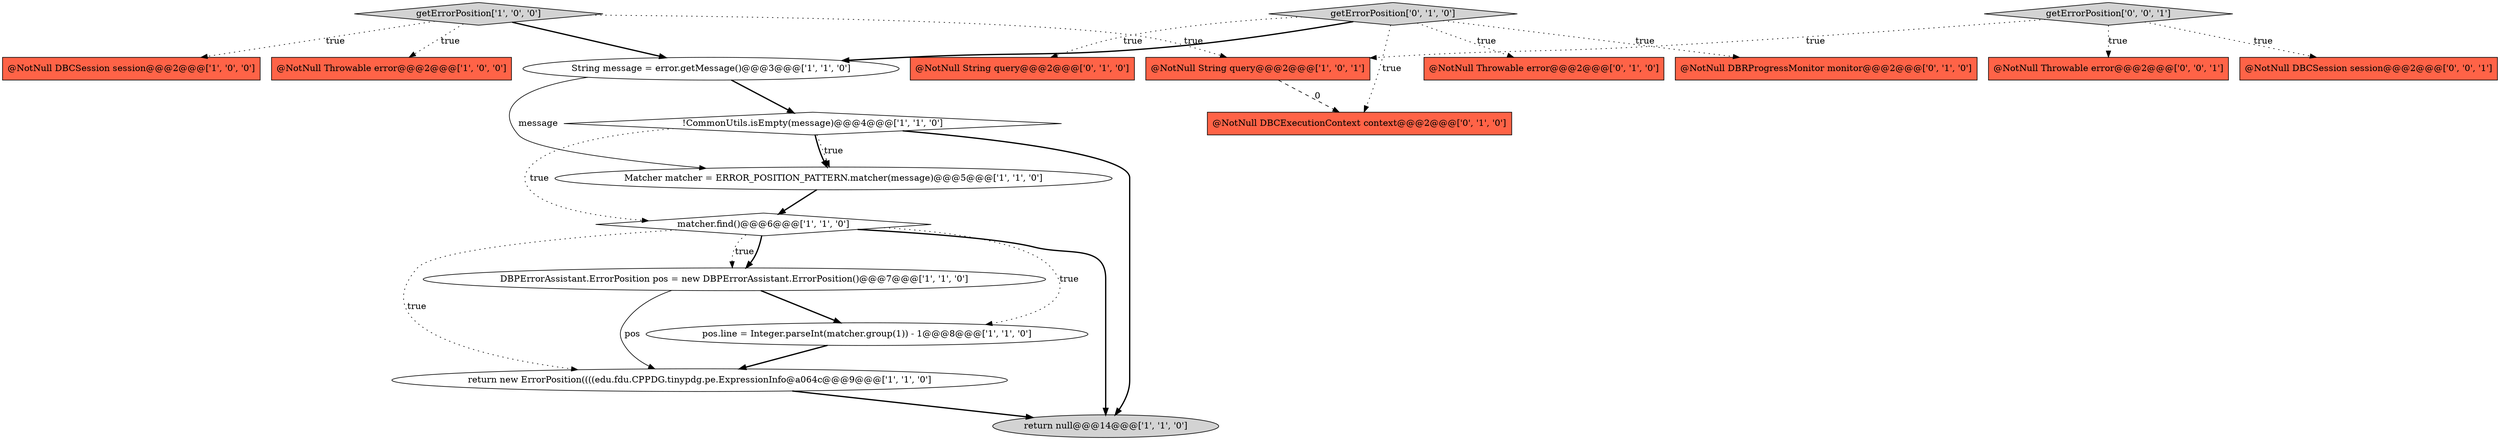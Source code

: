 digraph {
2 [style = filled, label = "!CommonUtils.isEmpty(message)@@@4@@@['1', '1', '0']", fillcolor = white, shape = diamond image = "AAA0AAABBB1BBB"];
10 [style = filled, label = "String message = error.getMessage()@@@3@@@['1', '1', '0']", fillcolor = white, shape = ellipse image = "AAA0AAABBB1BBB"];
11 [style = filled, label = "pos.line = Integer.parseInt(matcher.group(1)) - 1@@@8@@@['1', '1', '0']", fillcolor = white, shape = ellipse image = "AAA0AAABBB1BBB"];
3 [style = filled, label = "@NotNull DBCSession session@@@2@@@['1', '0', '0']", fillcolor = tomato, shape = box image = "AAA0AAABBB1BBB"];
19 [style = filled, label = "getErrorPosition['0', '0', '1']", fillcolor = lightgray, shape = diamond image = "AAA0AAABBB3BBB"];
9 [style = filled, label = "return new ErrorPosition((((edu.fdu.CPPDG.tinypdg.pe.ExpressionInfo@a064c@@@9@@@['1', '1', '0']", fillcolor = white, shape = ellipse image = "AAA0AAABBB1BBB"];
17 [style = filled, label = "@NotNull Throwable error@@@2@@@['0', '0', '1']", fillcolor = tomato, shape = box image = "AAA0AAABBB3BBB"];
6 [style = filled, label = "getErrorPosition['1', '0', '0']", fillcolor = lightgray, shape = diamond image = "AAA0AAABBB1BBB"];
15 [style = filled, label = "@NotNull DBCExecutionContext context@@@2@@@['0', '1', '0']", fillcolor = tomato, shape = box image = "AAA1AAABBB2BBB"];
14 [style = filled, label = "@NotNull Throwable error@@@2@@@['0', '1', '0']", fillcolor = tomato, shape = box image = "AAA0AAABBB2BBB"];
8 [style = filled, label = "@NotNull String query@@@2@@@['1', '0', '1']", fillcolor = tomato, shape = box image = "AAA0AAABBB1BBB"];
16 [style = filled, label = "getErrorPosition['0', '1', '0']", fillcolor = lightgray, shape = diamond image = "AAA0AAABBB2BBB"];
12 [style = filled, label = "@NotNull DBRProgressMonitor monitor@@@2@@@['0', '1', '0']", fillcolor = tomato, shape = box image = "AAA0AAABBB2BBB"];
7 [style = filled, label = "matcher.find()@@@6@@@['1', '1', '0']", fillcolor = white, shape = diamond image = "AAA0AAABBB1BBB"];
1 [style = filled, label = "return null@@@14@@@['1', '1', '0']", fillcolor = lightgray, shape = ellipse image = "AAA0AAABBB1BBB"];
13 [style = filled, label = "@NotNull String query@@@2@@@['0', '1', '0']", fillcolor = tomato, shape = box image = "AAA0AAABBB2BBB"];
5 [style = filled, label = "DBPErrorAssistant.ErrorPosition pos = new DBPErrorAssistant.ErrorPosition()@@@7@@@['1', '1', '0']", fillcolor = white, shape = ellipse image = "AAA0AAABBB1BBB"];
18 [style = filled, label = "@NotNull DBCSession session@@@2@@@['0', '0', '1']", fillcolor = tomato, shape = box image = "AAA0AAABBB3BBB"];
0 [style = filled, label = "@NotNull Throwable error@@@2@@@['1', '0', '0']", fillcolor = tomato, shape = box image = "AAA0AAABBB1BBB"];
4 [style = filled, label = "Matcher matcher = ERROR_POSITION_PATTERN.matcher(message)@@@5@@@['1', '1', '0']", fillcolor = white, shape = ellipse image = "AAA0AAABBB1BBB"];
5->9 [style = solid, label="pos"];
4->7 [style = bold, label=""];
10->2 [style = bold, label=""];
2->4 [style = bold, label=""];
2->4 [style = dotted, label="true"];
16->14 [style = dotted, label="true"];
11->9 [style = bold, label=""];
16->13 [style = dotted, label="true"];
7->9 [style = dotted, label="true"];
16->15 [style = dotted, label="true"];
16->10 [style = bold, label=""];
19->8 [style = dotted, label="true"];
7->11 [style = dotted, label="true"];
6->0 [style = dotted, label="true"];
7->5 [style = dotted, label="true"];
6->10 [style = bold, label=""];
16->12 [style = dotted, label="true"];
6->8 [style = dotted, label="true"];
5->11 [style = bold, label=""];
8->15 [style = dashed, label="0"];
2->1 [style = bold, label=""];
6->3 [style = dotted, label="true"];
7->5 [style = bold, label=""];
19->17 [style = dotted, label="true"];
7->1 [style = bold, label=""];
10->4 [style = solid, label="message"];
9->1 [style = bold, label=""];
2->7 [style = dotted, label="true"];
19->18 [style = dotted, label="true"];
}
